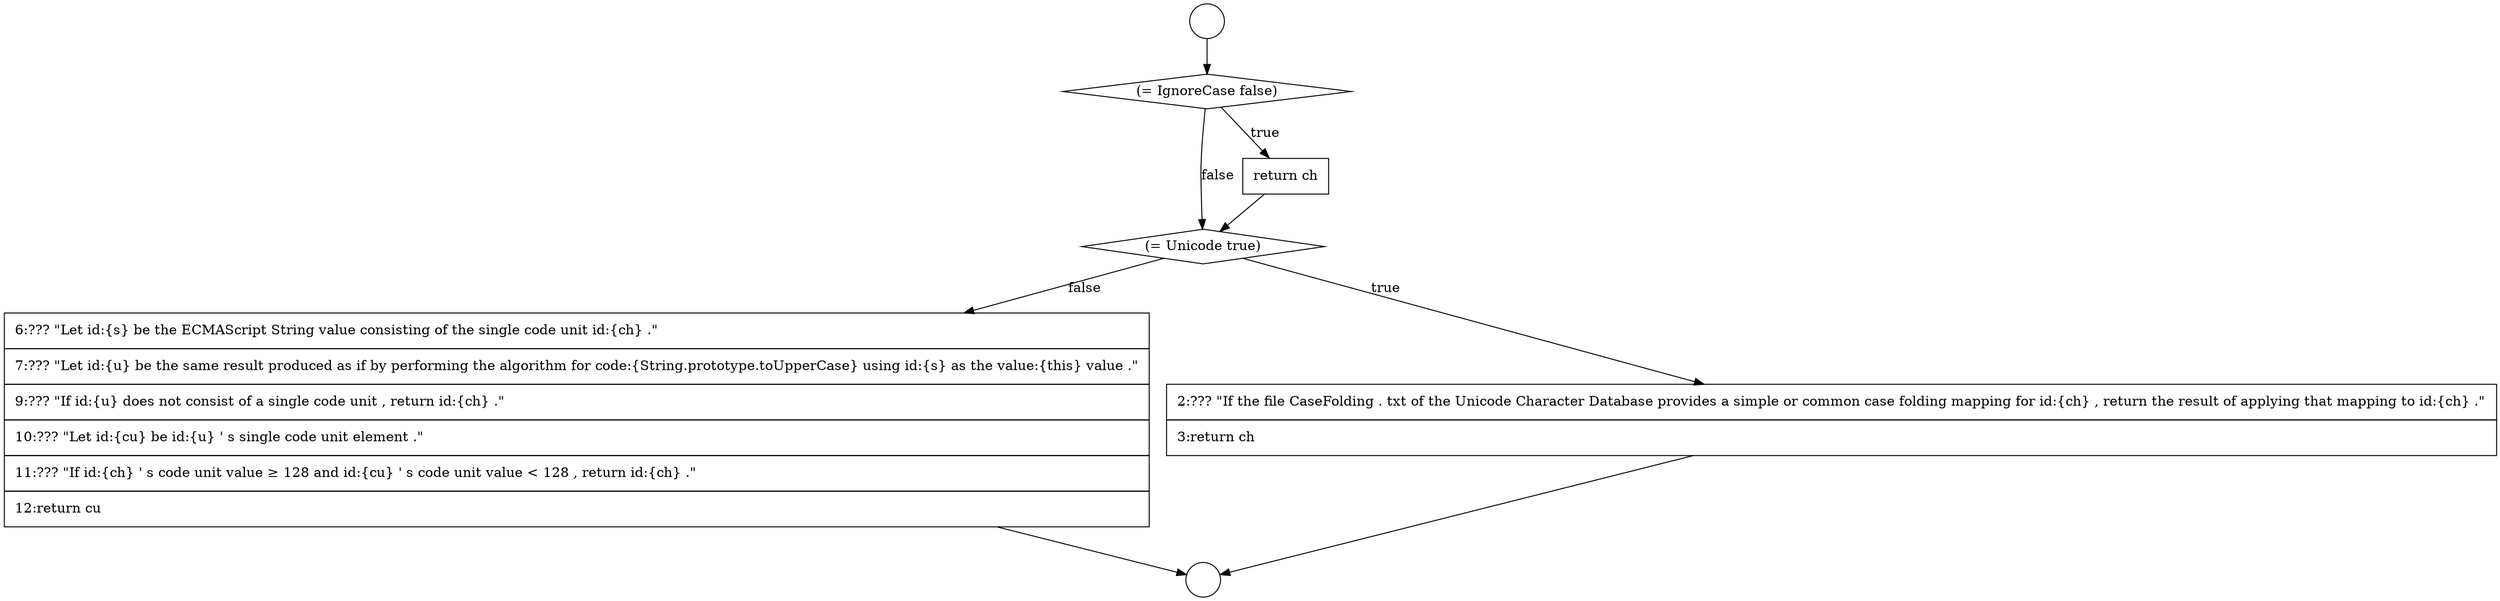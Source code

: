 digraph {
  node13102 [shape=circle label=" " color="black" fillcolor="white" style=filled]
  node13106 [shape=diamond, label=<<font color="black">(= Unicode true)</font>> color="black" fillcolor="white" style=filled]
  node13104 [shape=diamond, label=<<font color="black">(= IgnoreCase false)</font>> color="black" fillcolor="white" style=filled]
  node13108 [shape=none, margin=0, label=<<font color="black">
    <table border="0" cellborder="1" cellspacing="0" cellpadding="10">
      <tr><td align="left">6:??? &quot;Let id:{s} be the ECMAScript String value consisting of the single code unit id:{ch} .&quot;</td></tr>
      <tr><td align="left">7:??? &quot;Let id:{u} be the same result produced as if by performing the algorithm for code:{String.prototype.toUpperCase} using id:{s} as the value:{this} value .&quot;</td></tr>
      <tr><td align="left">9:??? &quot;If id:{u} does not consist of a single code unit , return id:{ch} .&quot;</td></tr>
      <tr><td align="left">10:??? &quot;Let id:{cu} be id:{u} ' s single code unit element .&quot;</td></tr>
      <tr><td align="left">11:??? &quot;If id:{ch} ' s code unit value &ge; 128 and id:{cu} ' s code unit value &lt; 128 , return id:{ch} .&quot;</td></tr>
      <tr><td align="left">12:return cu</td></tr>
    </table>
  </font>> color="black" fillcolor="white" style=filled]
  node13107 [shape=none, margin=0, label=<<font color="black">
    <table border="0" cellborder="1" cellspacing="0" cellpadding="10">
      <tr><td align="left">2:??? &quot;If the file CaseFolding . txt of the Unicode Character Database provides a simple or common case folding mapping for id:{ch} , return the result of applying that mapping to id:{ch} .&quot;</td></tr>
      <tr><td align="left">3:return ch</td></tr>
    </table>
  </font>> color="black" fillcolor="white" style=filled]
  node13103 [shape=circle label=" " color="black" fillcolor="white" style=filled]
  node13105 [shape=none, margin=0, label=<<font color="black">
    <table border="0" cellborder="1" cellspacing="0" cellpadding="10">
      <tr><td align="left">return ch</td></tr>
    </table>
  </font>> color="black" fillcolor="white" style=filled]
  node13105 -> node13106 [ color="black"]
  node13102 -> node13104 [ color="black"]
  node13107 -> node13103 [ color="black"]
  node13106 -> node13107 [label=<<font color="black">true</font>> color="black"]
  node13106 -> node13108 [label=<<font color="black">false</font>> color="black"]
  node13108 -> node13103 [ color="black"]
  node13104 -> node13105 [label=<<font color="black">true</font>> color="black"]
  node13104 -> node13106 [label=<<font color="black">false</font>> color="black"]
}
